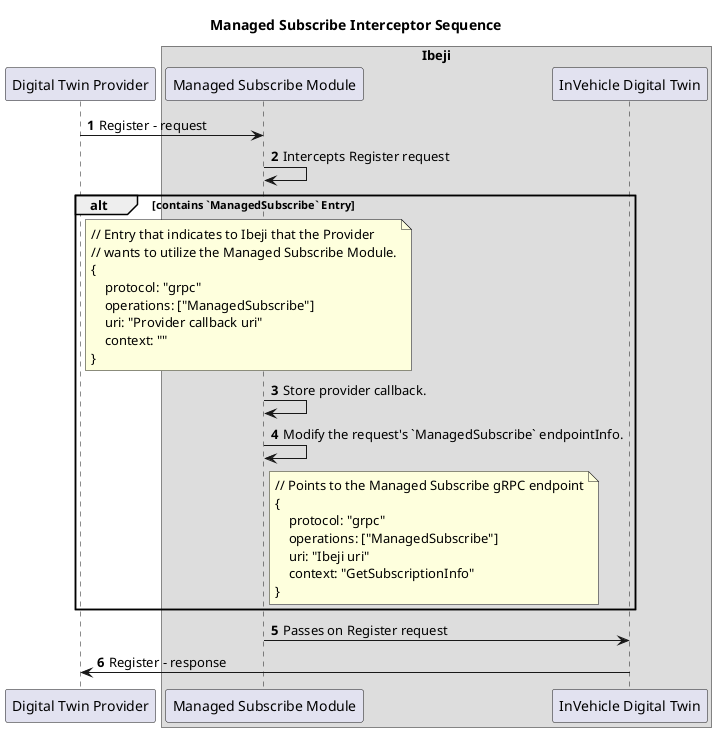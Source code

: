 @startuml Managed Subscribe Interceptor
title Managed Subscribe Interceptor Sequence
participant "Digital Twin Provider" as DTProvider
box "Ibeji"
participant "Managed Subscribe Module" as ManagedSubscribeModule
participant "InVehicle Digital Twin" as Ibeji
end box

autonumber

DTProvider -> ManagedSubscribeModule: Register - request
ManagedSubscribeModule -> ManagedSubscribeModule: Intercepts Register request

alt contains `ManagedSubscribe` Entry
note right of DTProvider
// Entry that indicates to Ibeji that the Provider
// wants to utilize the Managed Subscribe Module.
{
    protocol: "grpc"
    operations: ["ManagedSubscribe"]
    uri: "Provider callback uri"
    context: ""
}
end note
ManagedSubscribeModule -> ManagedSubscribeModule: Store provider callback.
ManagedSubscribeModule -> ManagedSubscribeModule: Modify the request's `ManagedSubscribe` endpointInfo.
note right of ManagedSubscribeModule
// Points to the Managed Subscribe gRPC endpoint
{
    protocol: "grpc"
    operations: ["ManagedSubscribe"]
    uri: "Ibeji uri"
    context: "GetSubscriptionInfo"
}
end note
end

Ibeji <- ManagedSubscribeModule: Passes on Register request
Ibeji -> DTProvider: Register - response
@enduml
